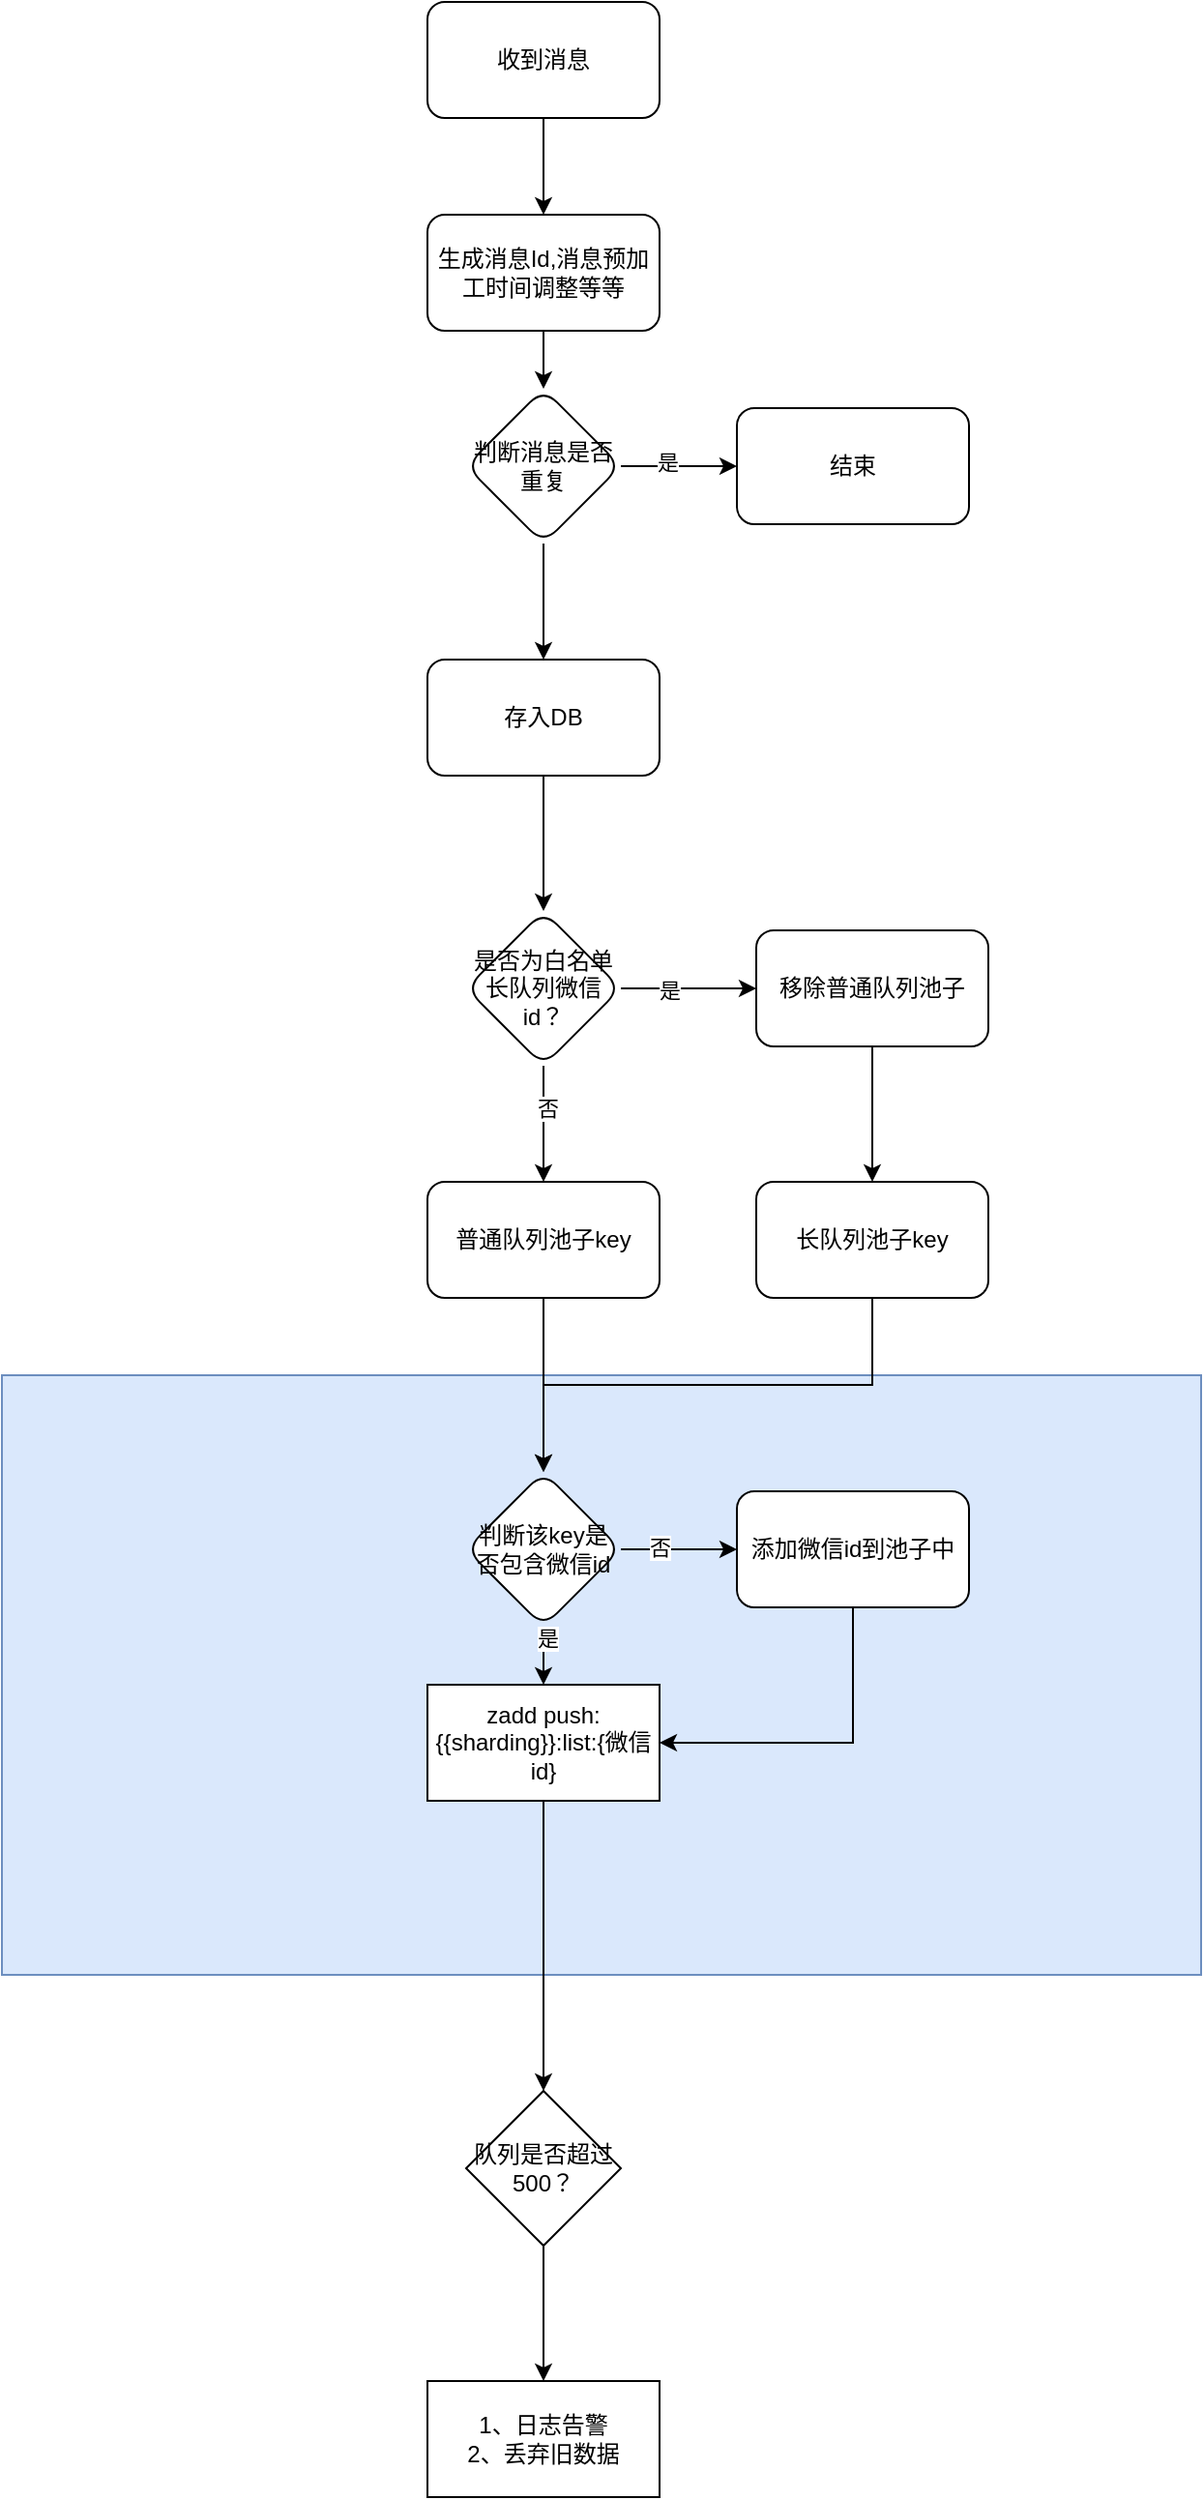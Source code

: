 <mxfile version="25.0.3">
  <diagram name="第 1 页" id="yM1FcHxh0TfIORd4exy4">
    <mxGraphModel dx="984" dy="1876" grid="1" gridSize="10" guides="1" tooltips="1" connect="1" arrows="1" fold="1" page="1" pageScale="1" pageWidth="827" pageHeight="1169" math="0" shadow="0">
      <root>
        <mxCell id="0" />
        <mxCell id="1" parent="0" />
        <mxCell id="roJMkj0LP4R8FdODdgCc-3" value="" style="rounded=0;whiteSpace=wrap;html=1;fillColor=#dae8fc;strokeColor=#6c8ebf;" parent="1" vertex="1">
          <mxGeometry x="120" y="300" width="620" height="310" as="geometry" />
        </mxCell>
        <mxCell id="spIjIB3Fh69WIwpA02LG-2" value="" style="edgeStyle=orthogonalEdgeStyle;rounded=0;orthogonalLoop=1;jettySize=auto;html=1;" parent="1" source="BucBX8Afqsv7EcoYQEeD-1" target="spIjIB3Fh69WIwpA02LG-1" edge="1">
          <mxGeometry relative="1" as="geometry" />
        </mxCell>
        <mxCell id="BucBX8Afqsv7EcoYQEeD-1" value="收到消息" style="rounded=1;whiteSpace=wrap;html=1;" parent="1" vertex="1">
          <mxGeometry x="340" y="-410" width="120" height="60" as="geometry" />
        </mxCell>
        <mxCell id="4f2BKEw60wll3AKwPojD-2" value="" style="edgeStyle=orthogonalEdgeStyle;rounded=0;orthogonalLoop=1;jettySize=auto;html=1;" parent="1" source="spIjIB3Fh69WIwpA02LG-1" target="4f2BKEw60wll3AKwPojD-1" edge="1">
          <mxGeometry relative="1" as="geometry" />
        </mxCell>
        <mxCell id="spIjIB3Fh69WIwpA02LG-1" value="生成消息Id,消息预加工时间调整等等" style="rounded=1;whiteSpace=wrap;html=1;" parent="1" vertex="1">
          <mxGeometry x="340" y="-300" width="120" height="60" as="geometry" />
        </mxCell>
        <mxCell id="5roH2hSay-TzDHHU6k5d-6" value="" style="edgeStyle=orthogonalEdgeStyle;rounded=0;orthogonalLoop=1;jettySize=auto;html=1;" parent="1" source="spIjIB3Fh69WIwpA02LG-42" target="5roH2hSay-TzDHHU6k5d-5" edge="1">
          <mxGeometry relative="1" as="geometry" />
        </mxCell>
        <mxCell id="spIjIB3Fh69WIwpA02LG-42" value="存入DB" style="rounded=1;whiteSpace=wrap;html=1;" parent="1" vertex="1">
          <mxGeometry x="340" y="-70" width="120" height="60" as="geometry" />
        </mxCell>
        <mxCell id="5roH2hSay-TzDHHU6k5d-8" value="" style="edgeStyle=orthogonalEdgeStyle;rounded=0;orthogonalLoop=1;jettySize=auto;html=1;" parent="1" source="5roH2hSay-TzDHHU6k5d-5" target="5roH2hSay-TzDHHU6k5d-7" edge="1">
          <mxGeometry relative="1" as="geometry" />
        </mxCell>
        <mxCell id="5roH2hSay-TzDHHU6k5d-9" value="是" style="edgeLabel;html=1;align=center;verticalAlign=middle;resizable=0;points=[];" parent="5roH2hSay-TzDHHU6k5d-8" vertex="1" connectable="0">
          <mxGeometry x="-0.3" y="-1" relative="1" as="geometry">
            <mxPoint as="offset" />
          </mxGeometry>
        </mxCell>
        <mxCell id="5roH2hSay-TzDHHU6k5d-14" value="" style="edgeStyle=orthogonalEdgeStyle;rounded=0;orthogonalLoop=1;jettySize=auto;html=1;" parent="1" source="5roH2hSay-TzDHHU6k5d-5" target="5roH2hSay-TzDHHU6k5d-13" edge="1">
          <mxGeometry relative="1" as="geometry" />
        </mxCell>
        <mxCell id="5roH2hSay-TzDHHU6k5d-15" value="否" style="edgeLabel;html=1;align=center;verticalAlign=middle;resizable=0;points=[];" parent="5roH2hSay-TzDHHU6k5d-14" vertex="1" connectable="0">
          <mxGeometry x="-0.267" y="2" relative="1" as="geometry">
            <mxPoint as="offset" />
          </mxGeometry>
        </mxCell>
        <mxCell id="5roH2hSay-TzDHHU6k5d-5" value="是否为白名单长队列微信id？" style="rhombus;whiteSpace=wrap;html=1;rounded=1;" parent="1" vertex="1">
          <mxGeometry x="360" y="60" width="80" height="80" as="geometry" />
        </mxCell>
        <mxCell id="5roH2hSay-TzDHHU6k5d-17" value="" style="edgeStyle=orthogonalEdgeStyle;rounded=0;orthogonalLoop=1;jettySize=auto;html=1;" parent="1" source="5roH2hSay-TzDHHU6k5d-7" target="5roH2hSay-TzDHHU6k5d-16" edge="1">
          <mxGeometry relative="1" as="geometry" />
        </mxCell>
        <mxCell id="5roH2hSay-TzDHHU6k5d-7" value="移除普通队列池子" style="whiteSpace=wrap;html=1;rounded=1;" parent="1" vertex="1">
          <mxGeometry x="510" y="70" width="120" height="60" as="geometry" />
        </mxCell>
        <mxCell id="5roH2hSay-TzDHHU6k5d-19" value="" style="edgeStyle=orthogonalEdgeStyle;rounded=0;orthogonalLoop=1;jettySize=auto;html=1;" parent="1" source="5roH2hSay-TzDHHU6k5d-13" target="5roH2hSay-TzDHHU6k5d-18" edge="1">
          <mxGeometry relative="1" as="geometry" />
        </mxCell>
        <mxCell id="5roH2hSay-TzDHHU6k5d-13" value="普通队列池子key" style="whiteSpace=wrap;html=1;rounded=1;" parent="1" vertex="1">
          <mxGeometry x="340" y="200" width="120" height="60" as="geometry" />
        </mxCell>
        <mxCell id="5roH2hSay-TzDHHU6k5d-38" style="edgeStyle=orthogonalEdgeStyle;rounded=0;orthogonalLoop=1;jettySize=auto;html=1;exitX=0.5;exitY=1;exitDx=0;exitDy=0;entryX=0.5;entryY=0;entryDx=0;entryDy=0;" parent="1" source="5roH2hSay-TzDHHU6k5d-16" target="5roH2hSay-TzDHHU6k5d-18" edge="1">
          <mxGeometry relative="1" as="geometry" />
        </mxCell>
        <mxCell id="5roH2hSay-TzDHHU6k5d-16" value="长队列池子key" style="whiteSpace=wrap;html=1;rounded=1;" parent="1" vertex="1">
          <mxGeometry x="510" y="200" width="120" height="60" as="geometry" />
        </mxCell>
        <mxCell id="5roH2hSay-TzDHHU6k5d-21" value="" style="edgeStyle=orthogonalEdgeStyle;rounded=0;orthogonalLoop=1;jettySize=auto;html=1;" parent="1" source="5roH2hSay-TzDHHU6k5d-18" target="5roH2hSay-TzDHHU6k5d-20" edge="1">
          <mxGeometry relative="1" as="geometry" />
        </mxCell>
        <mxCell id="5roH2hSay-TzDHHU6k5d-26" value="否" style="edgeLabel;html=1;align=center;verticalAlign=middle;resizable=0;points=[];" parent="5roH2hSay-TzDHHU6k5d-21" vertex="1" connectable="0">
          <mxGeometry x="-0.333" y="1" relative="1" as="geometry">
            <mxPoint as="offset" />
          </mxGeometry>
        </mxCell>
        <mxCell id="5roH2hSay-TzDHHU6k5d-24" style="edgeStyle=orthogonalEdgeStyle;rounded=0;orthogonalLoop=1;jettySize=auto;html=1;exitX=0.5;exitY=1;exitDx=0;exitDy=0;entryX=0.5;entryY=0;entryDx=0;entryDy=0;" parent="1" source="5roH2hSay-TzDHHU6k5d-18" target="5roH2hSay-TzDHHU6k5d-22" edge="1">
          <mxGeometry relative="1" as="geometry" />
        </mxCell>
        <mxCell id="5roH2hSay-TzDHHU6k5d-27" value="是" style="edgeLabel;html=1;align=center;verticalAlign=middle;resizable=0;points=[];" parent="5roH2hSay-TzDHHU6k5d-24" vertex="1" connectable="0">
          <mxGeometry x="-0.6" y="2" relative="1" as="geometry">
            <mxPoint as="offset" />
          </mxGeometry>
        </mxCell>
        <mxCell id="5roH2hSay-TzDHHU6k5d-18" value="判断该key是否包含微信id" style="rhombus;whiteSpace=wrap;html=1;rounded=1;" parent="1" vertex="1">
          <mxGeometry x="360" y="350" width="80" height="80" as="geometry" />
        </mxCell>
        <mxCell id="5roH2hSay-TzDHHU6k5d-28" style="edgeStyle=orthogonalEdgeStyle;rounded=0;orthogonalLoop=1;jettySize=auto;html=1;exitX=0.5;exitY=1;exitDx=0;exitDy=0;entryX=1;entryY=0.5;entryDx=0;entryDy=0;" parent="1" source="5roH2hSay-TzDHHU6k5d-20" target="5roH2hSay-TzDHHU6k5d-22" edge="1">
          <mxGeometry relative="1" as="geometry" />
        </mxCell>
        <mxCell id="5roH2hSay-TzDHHU6k5d-20" value="添加微信id到池子中" style="whiteSpace=wrap;html=1;rounded=1;" parent="1" vertex="1">
          <mxGeometry x="500" y="360" width="120" height="60" as="geometry" />
        </mxCell>
        <mxCell id="5roH2hSay-TzDHHU6k5d-25" style="edgeStyle=orthogonalEdgeStyle;rounded=0;orthogonalLoop=1;jettySize=auto;html=1;exitX=0.5;exitY=1;exitDx=0;exitDy=0;entryX=0.5;entryY=0;entryDx=0;entryDy=0;" parent="1" source="5roH2hSay-TzDHHU6k5d-22" edge="1">
          <mxGeometry relative="1" as="geometry">
            <mxPoint x="400" y="670" as="targetPoint" />
          </mxGeometry>
        </mxCell>
        <mxCell id="5roH2hSay-TzDHHU6k5d-22" value="zadd push:{{sharding}}:list:{微信id}" style="whiteSpace=wrap;html=1;" parent="1" vertex="1">
          <mxGeometry x="340" y="460" width="120" height="60" as="geometry" />
        </mxCell>
        <mxCell id="5roH2hSay-TzDHHU6k5d-34" value="" style="edgeStyle=orthogonalEdgeStyle;rounded=0;orthogonalLoop=1;jettySize=auto;html=1;" parent="1" source="5roH2hSay-TzDHHU6k5d-31" target="5roH2hSay-TzDHHU6k5d-33" edge="1">
          <mxGeometry relative="1" as="geometry" />
        </mxCell>
        <mxCell id="5roH2hSay-TzDHHU6k5d-31" value="队列是否超过500？" style="rhombus;whiteSpace=wrap;html=1;" parent="1" vertex="1">
          <mxGeometry x="360" y="670" width="80" height="80" as="geometry" />
        </mxCell>
        <mxCell id="5roH2hSay-TzDHHU6k5d-33" value="1、日志告警&lt;div&gt;2、丢弃旧数据&lt;/div&gt;" style="whiteSpace=wrap;html=1;" parent="1" vertex="1">
          <mxGeometry x="340" y="820" width="120" height="60" as="geometry" />
        </mxCell>
        <mxCell id="4f2BKEw60wll3AKwPojD-4" value="" style="edgeStyle=orthogonalEdgeStyle;rounded=0;orthogonalLoop=1;jettySize=auto;html=1;" parent="1" source="4f2BKEw60wll3AKwPojD-1" target="4f2BKEw60wll3AKwPojD-3" edge="1">
          <mxGeometry relative="1" as="geometry" />
        </mxCell>
        <mxCell id="4f2BKEw60wll3AKwPojD-5" value="是" style="edgeLabel;html=1;align=center;verticalAlign=middle;resizable=0;points=[];" parent="4f2BKEw60wll3AKwPojD-4" vertex="1" connectable="0">
          <mxGeometry x="-0.2" y="2" relative="1" as="geometry">
            <mxPoint as="offset" />
          </mxGeometry>
        </mxCell>
        <mxCell id="4f2BKEw60wll3AKwPojD-6" value="" style="edgeStyle=orthogonalEdgeStyle;rounded=0;orthogonalLoop=1;jettySize=auto;html=1;" parent="1" source="4f2BKEw60wll3AKwPojD-1" target="spIjIB3Fh69WIwpA02LG-42" edge="1">
          <mxGeometry relative="1" as="geometry" />
        </mxCell>
        <mxCell id="4f2BKEw60wll3AKwPojD-1" value="判断消息是否重复" style="rhombus;whiteSpace=wrap;html=1;rounded=1;" parent="1" vertex="1">
          <mxGeometry x="360" y="-210" width="80" height="80" as="geometry" />
        </mxCell>
        <mxCell id="4f2BKEw60wll3AKwPojD-3" value="结束" style="whiteSpace=wrap;html=1;rounded=1;" parent="1" vertex="1">
          <mxGeometry x="500" y="-200" width="120" height="60" as="geometry" />
        </mxCell>
      </root>
    </mxGraphModel>
  </diagram>
</mxfile>
